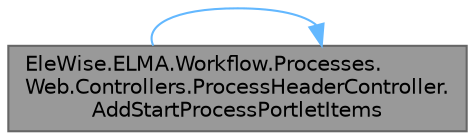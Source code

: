 digraph "EleWise.ELMA.Workflow.Processes.Web.Controllers.ProcessHeaderController.AddStartProcessPortletItems"
{
 // LATEX_PDF_SIZE
  bgcolor="transparent";
  edge [fontname=Helvetica,fontsize=10,labelfontname=Helvetica,labelfontsize=10];
  node [fontname=Helvetica,fontsize=10,shape=box,height=0.2,width=0.4];
  rankdir="LR";
  Node1 [id="Node000001",label="EleWise.ELMA.Workflow.Processes.\lWeb.Controllers.ProcessHeaderController.\lAddStartProcessPortletItems",height=0.2,width=0.4,color="gray40", fillcolor="grey60", style="filled", fontcolor="black",tooltip="Построение модели для портлета запуска процессов"];
  Node1 -> Node1 [id="edge1_Node000001_Node000001",color="steelblue1",style="solid",tooltip=" "];
}
